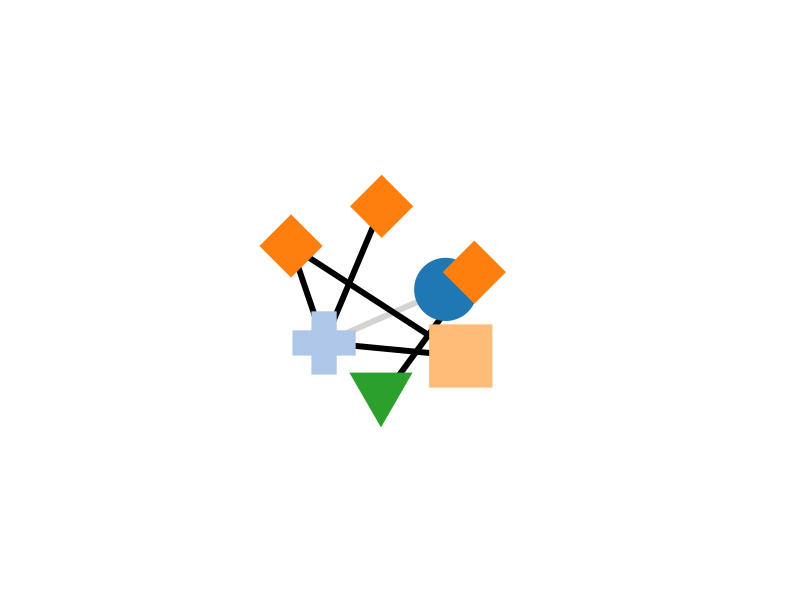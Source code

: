 {
  "$schema": "https://vega.github.io/schema/vega/v5.json",
  "description": "A node-link diagram with force-directed layout, depicting character co-occurrence in the novel Les Misérables.",
  "width": 400,
  "height": 300,
  "padding": 0,
  "autosize": "none",


  "data": [
    {
      "name": "node-data",
      "values":{
         "nodes": [
    {
      "name": "Myriel",
      "type": "deployment",
      "group": 0,
      
      "index": 0
    },
    {
      "name": "Napoleon",
      "type": "image",
      "group": 7,
      
      "index": 1
    },
   
    {
      "name": "Mert",
      "type": "container",
      "group": 3,
      "index": 2
    },
    {
      "name": "Mlle.Baptistine",
      "type": "node",
      "group": 1,
      "index": 3
    },
    {
      "name": "Mme.Magloire",
      "type": "container",
      "group": 3,
      "index": 4
    },
    
    {
      "name": "Sadie",
      "type": "container",
      "group": 3,
      "index": 5
    }
    ,
    {
      "name": "Sri",
      "type": "service",
      "group": 2,
      "index": 6
    }
  ]
	},"format": {"type": "json", "property": "nodes"}
    },
    {
      "name": "link-data",
      
      "values":  {"links": [
    {
      "source": 1,
      "target": 0,
      "value": 0
    },
    {
      "source" : 2,
      "target": 1,

      "value": 1
    },
    {
      "source" : 3,
      "target": 4,
      "value": 1
    },
    {
      "source" : 3,
      "target": 1,
      "value": 1
    },
    {
      "source" : 4,
      "target": 1,
      "value": 1
    },
     {
      "source" : 5,
      "target": 6,
      "value": 1
    }
  ]},
      "format": {"type": "json", "property": "links"}
    }
  ],
 "scales": [
   {
      "name": "link-status",
      "type": "ordinal",
      "domain": {"data": "link-data", "field": "value"},
      "range": ["lightgrey", "black"]
    },
    {
      "name": "shape",
      "type": "ordinal",
      "domain": {"data": "node-data", "field": "group"},
      "range": ["circle", "cross", "diamond", "square", "triangle-down", "triangle-up"]
    },
       {
      "name": "color",
      "type": "ordinal",
      "domain": {"data": "node-data", "field": "group"},
      "range": {"scheme": "category20"}
    }
  ],
   "signals": [
    { "name": "cx", "update": "width / 2" },
    { "name": "cy", "update": "height / 2" }, 
    {
      "description": "State variable for active node dragged status.",
      "name": "dragged", "value": 0,
      "on": [
        {
          "events": "symbol:mouseout[!event.buttons], window:mouseup",
          "update": "0"
        },
        {
          "events": "symbol:mouseover",
          "update": "dragged || 1"
        },
        {
          "events": "[symbol:mousedown, window:mouseup] > window:mousemove!",
          "update": "2", "force": true
        }
      ]
    },
    {
      "description": "Graph node most recently interacted with.",
      "name": "dragged_node", "value": null,
      "on": [
        {
          "events": "symbol:mouseover",
          "update": "dragged === 1 ? item() : dragged_node"
        }
      ]
    },
    {
      "description": "Flag to restart Force simulation upon data changes.",
      "name": "restart", "value": false,
      "on": [
        {"events": {"signal": "dragged"}, "update": "dragged > 1"}
      ]
    },
    {
      "name": "tooltip",
      "value": {},
      "on": [
        {"events": "symbol:mouseover", "update": "datum"},
        {"events": "symbol:mouseout",  "update": "{}"}
      ]
    }
  ],

"marks": [
    {
      "name": "nodes",
      "type": "symbol",
      "zindex": 1,

      "from": {"data": "node-data"},
      "on": [
        {
          "trigger": "dragged",
          "modify": "dragged_node",
          "values": "dragged === 1 ? {fx:dragged_node.x, fy:dragged_node.y} : {fx:x(), fy:y()}"
        },
        {
          "trigger": "!dragged",
          "modify": "dragged_node", "values": "{fx: null, fy: null}"
        }
      ],

      "encode": {
        "enter": {
          
          "fill": {"scale": "color", "field": "group"},
          "shape": {"scale":"shape","field":"group"}
        },
        "update": {
          "size": {"value": 1000},
          "cursor": {"value": "pointer"}
        }
      },

      "transform": [
        {
          "type": "force",
          "iterations": 300,
          "velocityDecay": 0.1,
          "restart": {"signal": "restart"},
          "static": false,
          "forces": [
            {"force": "center", "x": {"signal": "cx"}, "y": {"signal": "cy"}},
            {"force": "collide", "radius": 50},
            {"force": "nbody", "strength": -10},
            {"force": "link", "links": "link-data", "distance": 100}
          ]
        }
      ]
    },
    {
      "type": "path",
      "from": {"data": "link-data"},
      "interactive": false,
      "encode": {
        "update": {
          "stroke": {"scale": "link-status","field": "value"},
          "strokeWidth":{"value":"3"},
          "strokeDash":{"range":["1","10"],"field":"value"}
          
        }
      },
      "transform": [
        {
          "type": "linkpath", "shape": "line",
          "sourceX": "datum.source.x", "sourceY": "datum.source.y",
          "targetX": "datum.target.x", "targetY": "datum.target.y"
        }
      ]
    }
    , {
      "type": "text",
      "encode": {
        "enter": {
          "fill": {"value": "#333"}
        },
        "update": {
          "x": {"scale": "color","offset": 20},
          "y": {"scale": "color","offset": 20},
         "fontSize": {"value": "25"},
          "text": {"signal": "[tooltip.name, tooltip.type]"},
          "fillOpacity": [
            {"test": "isNaN(tooltip.name)", "value": 0},
            {"value": 1}
          ]
        }
      }
    }
  ]
}
